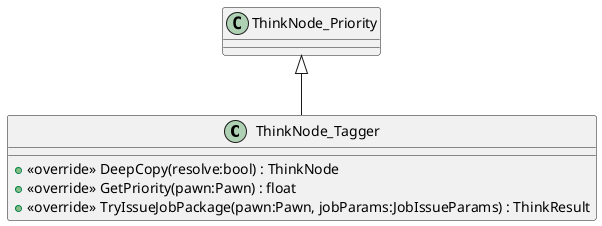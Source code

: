 @startuml
class ThinkNode_Tagger {
    + <<override>> DeepCopy(resolve:bool) : ThinkNode
    + <<override>> GetPriority(pawn:Pawn) : float
    + <<override>> TryIssueJobPackage(pawn:Pawn, jobParams:JobIssueParams) : ThinkResult
}
ThinkNode_Priority <|-- ThinkNode_Tagger
@enduml
